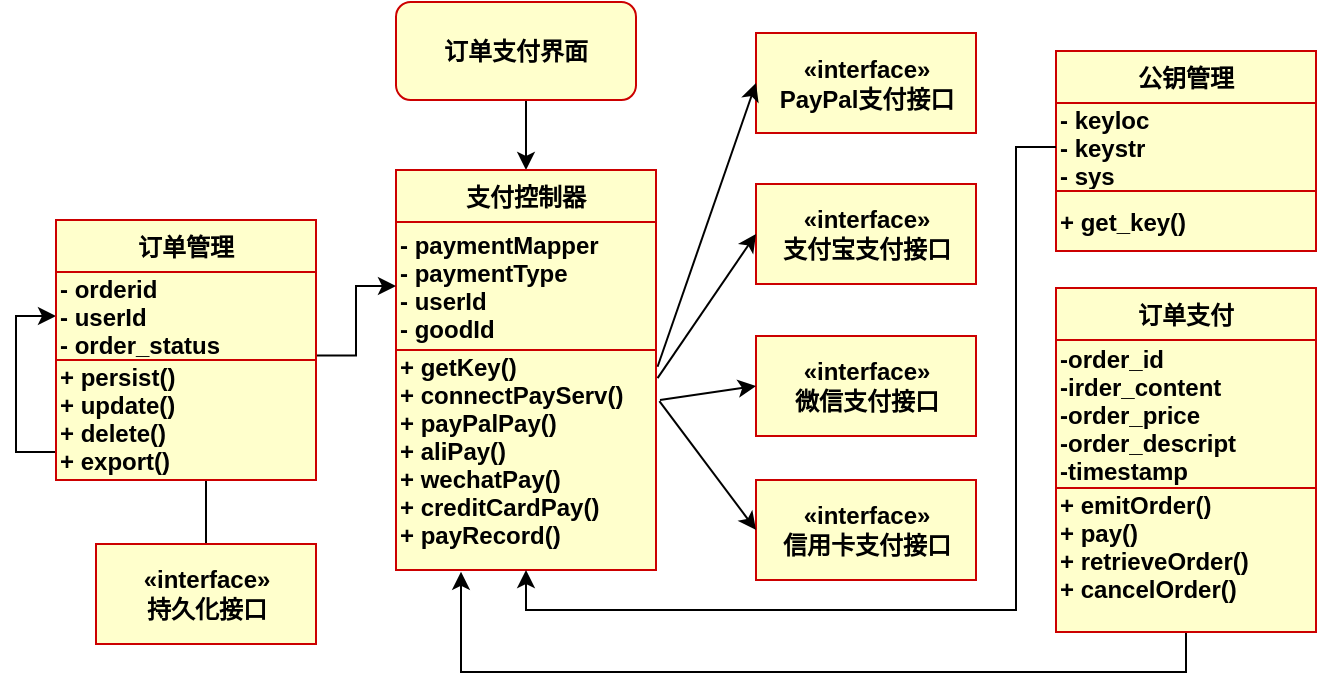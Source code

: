 <mxfile version="11.0.5" type="github"><diagram name="Page-1" id="c4acf3e9-155e-7222-9cf6-157b1a14988f"><mxGraphModel dx="2035" dy="1696" grid="1" gridSize="10" guides="1" tooltips="1" connect="1" arrows="1" fold="1" page="1" pageScale="1" pageWidth="850" pageHeight="1100" background="#ffffff" math="0" shadow="0"><root><mxCell id="0"/><mxCell id="1" parent="0"/><mxCell id="I-PTcZEypuZ6dtIS7MOa-42" style="edgeStyle=orthogonalEdgeStyle;rounded=0;orthogonalLoop=1;jettySize=auto;html=1;exitX=0.5;exitY=1;exitDx=0;exitDy=0;entryX=0.5;entryY=0;entryDx=0;entryDy=0;fontStyle=1" edge="1" parent="1" source="fhbrjt48nrRsmiYLzGj1-1" target="I-PTcZEypuZ6dtIS7MOa-10"><mxGeometry relative="1" as="geometry"/></mxCell><mxCell id="fhbrjt48nrRsmiYLzGj1-1" value="订单支付界面" style="rounded=1;whiteSpace=wrap;html=1;fillColor=#FFFFCC;strokeColor=#CC0000;strokeWidth=1;fontStyle=1" parent="1" vertex="1"><mxGeometry x="50" y="-40" width="120" height="49" as="geometry"/></mxCell><mxCell id="I-PTcZEypuZ6dtIS7MOa-5" value="«interface»&lt;br&gt;&lt;span&gt;支付宝支付接口&lt;/span&gt;" style="html=1;strokeColor=#CC0000;strokeWidth=1;fillColor=#FFFFCC;fontStyle=1" vertex="1" parent="1"><mxGeometry x="230" y="51" width="110" height="50" as="geometry"/></mxCell><mxCell id="I-PTcZEypuZ6dtIS7MOa-10" value="支付控制器" style="swimlane;fontStyle=1;align=center;verticalAlign=top;childLayout=stackLayout;horizontal=1;startSize=26;horizontalStack=0;resizeParent=1;resizeParentMax=0;resizeLast=0;collapsible=1;marginBottom=0;strokeColor=#CC0000;strokeWidth=1;fillColor=#FFFFCC;" vertex="1" parent="1"><mxGeometry x="50" y="44" width="130" height="200" as="geometry"/></mxCell><mxCell id="I-PTcZEypuZ6dtIS7MOa-11" value="- paymentMapper&#10;- paymentType&#10;- userId&#10;- goodId" style="text;strokeColor=#CC0000;fillColor=#FFFFCC;align=left;verticalAlign=middle;overflow=hidden;rotatable=0;points=[[0,0.5],[1,0.5]];portConstraint=eastwest;strokeWidth=1;fontStyle=1;gradientColor=none;" vertex="1" parent="I-PTcZEypuZ6dtIS7MOa-10"><mxGeometry y="26" width="130" height="64" as="geometry"/></mxCell><mxCell id="I-PTcZEypuZ6dtIS7MOa-12" value="" style="line;strokeWidth=1;fillColor=#000000;align=left;verticalAlign=middle;spacingTop=-1;spacingLeft=3;spacingRight=3;rotatable=0;labelPosition=right;points=[];portConstraint=eastwest;strokeColor=#FF3333;fontStyle=1" vertex="1" parent="I-PTcZEypuZ6dtIS7MOa-10"><mxGeometry y="90" width="130" as="geometry"/></mxCell><mxCell id="I-PTcZEypuZ6dtIS7MOa-13" value="+ getKey()&#10;+ connectPayServ()&#10;+ payPalPay()&#10;+ aliPay()&#10;+ wechatPay()&#10;+ creditCardPay()&#10;+ payRecord()&#10;&#10;" style="text;strokeColor=#CC0000;fillColor=#FFFFCC;align=left;verticalAlign=middle;overflow=hidden;rotatable=0;points=[[0,0.5],[1,0.5]];portConstraint=eastwest;strokeWidth=1;fontStyle=1;gradientColor=none;" vertex="1" parent="I-PTcZEypuZ6dtIS7MOa-10"><mxGeometry y="90" width="130" height="110" as="geometry"/></mxCell><mxCell id="I-PTcZEypuZ6dtIS7MOa-23" value="«interface»&lt;br&gt;&lt;span&gt;微信支付接口&lt;/span&gt;" style="html=1;strokeColor=#CC0000;strokeWidth=1;fillColor=#FFFFCC;fontStyle=1" vertex="1" parent="1"><mxGeometry x="230" y="127" width="110" height="50" as="geometry"/></mxCell><mxCell id="I-PTcZEypuZ6dtIS7MOa-24" value="«interface»&lt;br&gt;&lt;span&gt;信用卡支付接口&lt;/span&gt;" style="html=1;strokeColor=#CC0000;strokeWidth=1;fillColor=#FFFFCC;fontStyle=1;gradientColor=none;" vertex="1" parent="1"><mxGeometry x="230" y="199" width="110" height="50" as="geometry"/></mxCell><mxCell id="I-PTcZEypuZ6dtIS7MOa-25" value="«interface»&lt;br&gt;&lt;span&gt;PayPal支付接口&lt;/span&gt;" style="html=1;strokeColor=#CC0000;strokeWidth=1;fillColor=#FFFFCC;fontStyle=1" vertex="1" parent="1"><mxGeometry x="230" y="-24.5" width="110" height="50" as="geometry"/></mxCell><mxCell id="I-PTcZEypuZ6dtIS7MOa-38" value="" style="edgeStyle=orthogonalEdgeStyle;rounded=0;orthogonalLoop=1;jettySize=auto;html=1;entryX=0;entryY=0.5;entryDx=0;entryDy=0;fontStyle=1" edge="1" parent="1" source="I-PTcZEypuZ6dtIS7MOa-30" target="I-PTcZEypuZ6dtIS7MOa-49"><mxGeometry relative="1" as="geometry"><mxPoint x="-120" y="185.286" as="targetPoint"/></mxGeometry></mxCell><mxCell id="I-PTcZEypuZ6dtIS7MOa-30" value="«interface»&lt;br&gt;&lt;span&gt;持久化接口&lt;/span&gt;" style="html=1;strokeColor=#CC0000;strokeWidth=1;fillColor=#FFFFCC;fontStyle=1" vertex="1" parent="1"><mxGeometry x="-100" y="231" width="110" height="50" as="geometry"/></mxCell><mxCell id="I-PTcZEypuZ6dtIS7MOa-31" value="" style="endArrow=classic;html=1;entryX=0;entryY=0.5;entryDx=0;entryDy=0;exitX=1.006;exitY=0.076;exitDx=0;exitDy=0;exitPerimeter=0;fontStyle=1" edge="1" parent="1" source="I-PTcZEypuZ6dtIS7MOa-13" target="I-PTcZEypuZ6dtIS7MOa-25"><mxGeometry width="50" height="50" relative="1" as="geometry"><mxPoint x="680" y="110" as="sourcePoint"/><mxPoint x="730" y="60" as="targetPoint"/></mxGeometry></mxCell><mxCell id="I-PTcZEypuZ6dtIS7MOa-32" value="" style="endArrow=classic;html=1;entryX=0;entryY=0.5;entryDx=0;entryDy=0;exitX=1.006;exitY=0.128;exitDx=0;exitDy=0;exitPerimeter=0;fontStyle=1" edge="1" parent="1" source="I-PTcZEypuZ6dtIS7MOa-13" target="I-PTcZEypuZ6dtIS7MOa-5"><mxGeometry width="50" height="50" relative="1" as="geometry"><mxPoint x="190.78" y="160.512" as="sourcePoint"/><mxPoint x="240" y="10.5" as="targetPoint"/></mxGeometry></mxCell><mxCell id="I-PTcZEypuZ6dtIS7MOa-33" value="" style="endArrow=classic;html=1;entryX=0;entryY=0.5;entryDx=0;entryDy=0;fontStyle=1" edge="1" parent="1" target="I-PTcZEypuZ6dtIS7MOa-23"><mxGeometry width="50" height="50" relative="1" as="geometry"><mxPoint x="182" y="159" as="sourcePoint"/><mxPoint x="250" y="20.5" as="targetPoint"/></mxGeometry></mxCell><mxCell id="I-PTcZEypuZ6dtIS7MOa-34" value="" style="endArrow=classic;html=1;exitX=1.013;exitY=0.232;exitDx=0;exitDy=0;exitPerimeter=0;entryX=0;entryY=0.5;entryDx=0;entryDy=0;fontStyle=1" edge="1" parent="1" source="I-PTcZEypuZ6dtIS7MOa-13" target="I-PTcZEypuZ6dtIS7MOa-24"><mxGeometry width="50" height="50" relative="1" as="geometry"><mxPoint x="210.78" y="180.512" as="sourcePoint"/><mxPoint x="260" y="30.5" as="targetPoint"/></mxGeometry></mxCell><mxCell id="I-PTcZEypuZ6dtIS7MOa-39" value="" style="edgeStyle=orthogonalEdgeStyle;rounded=0;orthogonalLoop=1;jettySize=auto;html=1;exitX=1.001;exitY=-0.038;exitDx=0;exitDy=0;exitPerimeter=0;fontStyle=1" edge="1" parent="1" source="I-PTcZEypuZ6dtIS7MOa-51" target="I-PTcZEypuZ6dtIS7MOa-11"><mxGeometry relative="1" as="geometry"><mxPoint x="10" y="133.286" as="sourcePoint"/></mxGeometry></mxCell><mxCell id="I-PTcZEypuZ6dtIS7MOa-43" value="公钥管理" style="swimlane;fontStyle=1;align=center;verticalAlign=top;childLayout=stackLayout;horizontal=1;startSize=26;horizontalStack=0;resizeParent=1;resizeParentMax=0;resizeLast=0;collapsible=1;marginBottom=0;strokeColor=#CC0000;strokeWidth=1;fillColor=#FFFFCC;" vertex="1" parent="1"><mxGeometry x="380" y="-15.5" width="130" height="100" as="geometry"/></mxCell><mxCell id="I-PTcZEypuZ6dtIS7MOa-44" value="- keyloc&#10;- keystr&#10;- sys&#10;" style="text;strokeColor=#CC0000;fillColor=#FFFFCC;align=left;verticalAlign=middle;overflow=hidden;rotatable=0;points=[[0,0.5],[1,0.5]];portConstraint=eastwest;strokeWidth=1;fontStyle=1;gradientColor=none;" vertex="1" parent="I-PTcZEypuZ6dtIS7MOa-43"><mxGeometry y="26" width="130" height="44" as="geometry"/></mxCell><mxCell id="I-PTcZEypuZ6dtIS7MOa-45" value="" style="line;strokeWidth=1;fillColor=none;align=left;verticalAlign=middle;spacingTop=-1;spacingLeft=3;spacingRight=3;rotatable=0;labelPosition=right;points=[];portConstraint=eastwest;fontStyle=1" vertex="1" parent="I-PTcZEypuZ6dtIS7MOa-43"><mxGeometry y="70" width="130" as="geometry"/></mxCell><mxCell id="I-PTcZEypuZ6dtIS7MOa-46" value="+ get_key()" style="text;strokeColor=#CC0000;fillColor=#FFFFCC;align=left;verticalAlign=middle;overflow=hidden;rotatable=0;points=[[0,0.5],[1,0.5]];portConstraint=eastwest;strokeWidth=1;fontStyle=1;gradientColor=none;" vertex="1" parent="I-PTcZEypuZ6dtIS7MOa-43"><mxGeometry y="70" width="130" height="30" as="geometry"/></mxCell><mxCell id="I-PTcZEypuZ6dtIS7MOa-48" value="订单管理" style="swimlane;fontStyle=1;align=center;verticalAlign=top;childLayout=stackLayout;horizontal=1;startSize=26;horizontalStack=0;resizeParent=1;resizeParentMax=0;resizeLast=0;collapsible=1;marginBottom=0;strokeColor=#CC0000;strokeWidth=1;fillColor=#FFFFCC;" vertex="1" parent="1"><mxGeometry x="-120" y="69" width="130" height="130" as="geometry"/></mxCell><mxCell id="I-PTcZEypuZ6dtIS7MOa-49" value="- orderid&#10;- userId&#10;- order_status&#10;" style="text;strokeColor=#CC0000;fillColor=#FFFFCC;align=left;verticalAlign=middle;overflow=hidden;rotatable=0;points=[[0,0.5],[1,0.5]];portConstraint=eastwest;strokeWidth=1;fontStyle=1;gradientColor=none;" vertex="1" parent="I-PTcZEypuZ6dtIS7MOa-48"><mxGeometry y="26" width="130" height="44" as="geometry"/></mxCell><mxCell id="I-PTcZEypuZ6dtIS7MOa-50" value="" style="line;strokeWidth=1;fillColor=none;align=left;verticalAlign=middle;spacingTop=-1;spacingLeft=3;spacingRight=3;rotatable=0;labelPosition=right;points=[];portConstraint=eastwest;fontStyle=1" vertex="1" parent="I-PTcZEypuZ6dtIS7MOa-48"><mxGeometry y="70" width="130" as="geometry"/></mxCell><mxCell id="I-PTcZEypuZ6dtIS7MOa-51" value="+ persist()&#10;+ update()&#10;+ delete()&#10;+ export()&#10;&#10;" style="text;strokeColor=#CC0000;fillColor=#FFFFCC;align=left;verticalAlign=middle;overflow=hidden;rotatable=0;points=[[0,0.5],[1,0.5]];portConstraint=eastwest;strokeWidth=1;fontStyle=1;gradientColor=none;" vertex="1" parent="I-PTcZEypuZ6dtIS7MOa-48"><mxGeometry y="70" width="130" height="60" as="geometry"/></mxCell><mxCell id="I-PTcZEypuZ6dtIS7MOa-54" style="edgeStyle=orthogonalEdgeStyle;rounded=0;orthogonalLoop=1;jettySize=auto;html=1;exitX=0.5;exitY=1;exitDx=0;exitDy=0;entryX=0.25;entryY=1.008;entryDx=0;entryDy=0;entryPerimeter=0;" edge="1" parent="1" source="I-PTcZEypuZ6dtIS7MOa-1" target="I-PTcZEypuZ6dtIS7MOa-13"><mxGeometry relative="1" as="geometry"/></mxCell><mxCell id="I-PTcZEypuZ6dtIS7MOa-1" value="订单支付" style="swimlane;fontStyle=1;align=center;verticalAlign=top;childLayout=stackLayout;horizontal=1;startSize=26;horizontalStack=0;resizeParent=1;resizeParentMax=0;resizeLast=0;collapsible=1;marginBottom=0;strokeColor=#CC0000;strokeWidth=1;fillColor=#FFFFCC;" vertex="1" parent="1"><mxGeometry x="380" y="103" width="130" height="172" as="geometry"/></mxCell><mxCell id="I-PTcZEypuZ6dtIS7MOa-2" value="-order_id&#10;-irder_content&#10;-order_price&#10;-order_descript&#10;-timestamp" style="text;strokeColor=#CC0000;fillColor=#FFFFCC;align=left;verticalAlign=middle;overflow=hidden;rotatable=0;points=[[0,0.5],[1,0.5]];portConstraint=eastwest;strokeWidth=1;fontStyle=1;gradientColor=none;" vertex="1" parent="I-PTcZEypuZ6dtIS7MOa-1"><mxGeometry y="26" width="130" height="74" as="geometry"/></mxCell><mxCell id="I-PTcZEypuZ6dtIS7MOa-3" value="" style="line;strokeWidth=1;fillColor=none;align=left;verticalAlign=middle;spacingTop=-1;spacingLeft=3;spacingRight=3;rotatable=0;labelPosition=right;points=[];portConstraint=eastwest;fontStyle=1" vertex="1" parent="I-PTcZEypuZ6dtIS7MOa-1"><mxGeometry y="100" width="130" as="geometry"/></mxCell><mxCell id="I-PTcZEypuZ6dtIS7MOa-4" value="+ emitOrder()&#10;+ pay()&#10;+ retrieveOrder()&#10;+ cancelOrder()&#10;&#10;" style="text;strokeColor=#CC0000;fillColor=#FFFFCC;align=left;verticalAlign=middle;overflow=hidden;rotatable=0;points=[[0,0.5],[1,0.5]];portConstraint=eastwest;strokeWidth=1;fontStyle=1;gradientColor=none;" vertex="1" parent="I-PTcZEypuZ6dtIS7MOa-1"><mxGeometry y="100" width="130" height="72" as="geometry"/></mxCell><mxCell id="I-PTcZEypuZ6dtIS7MOa-53" style="edgeStyle=orthogonalEdgeStyle;rounded=0;orthogonalLoop=1;jettySize=auto;html=1;exitX=0;exitY=0.5;exitDx=0;exitDy=0;entryX=0.5;entryY=1;entryDx=0;entryDy=0;" edge="1" parent="1" source="I-PTcZEypuZ6dtIS7MOa-44" target="I-PTcZEypuZ6dtIS7MOa-10"><mxGeometry relative="1" as="geometry"><Array as="points"><mxPoint x="360" y="32"/><mxPoint x="360" y="264"/><mxPoint x="115" y="264"/></Array></mxGeometry></mxCell></root></mxGraphModel></diagram></mxfile>